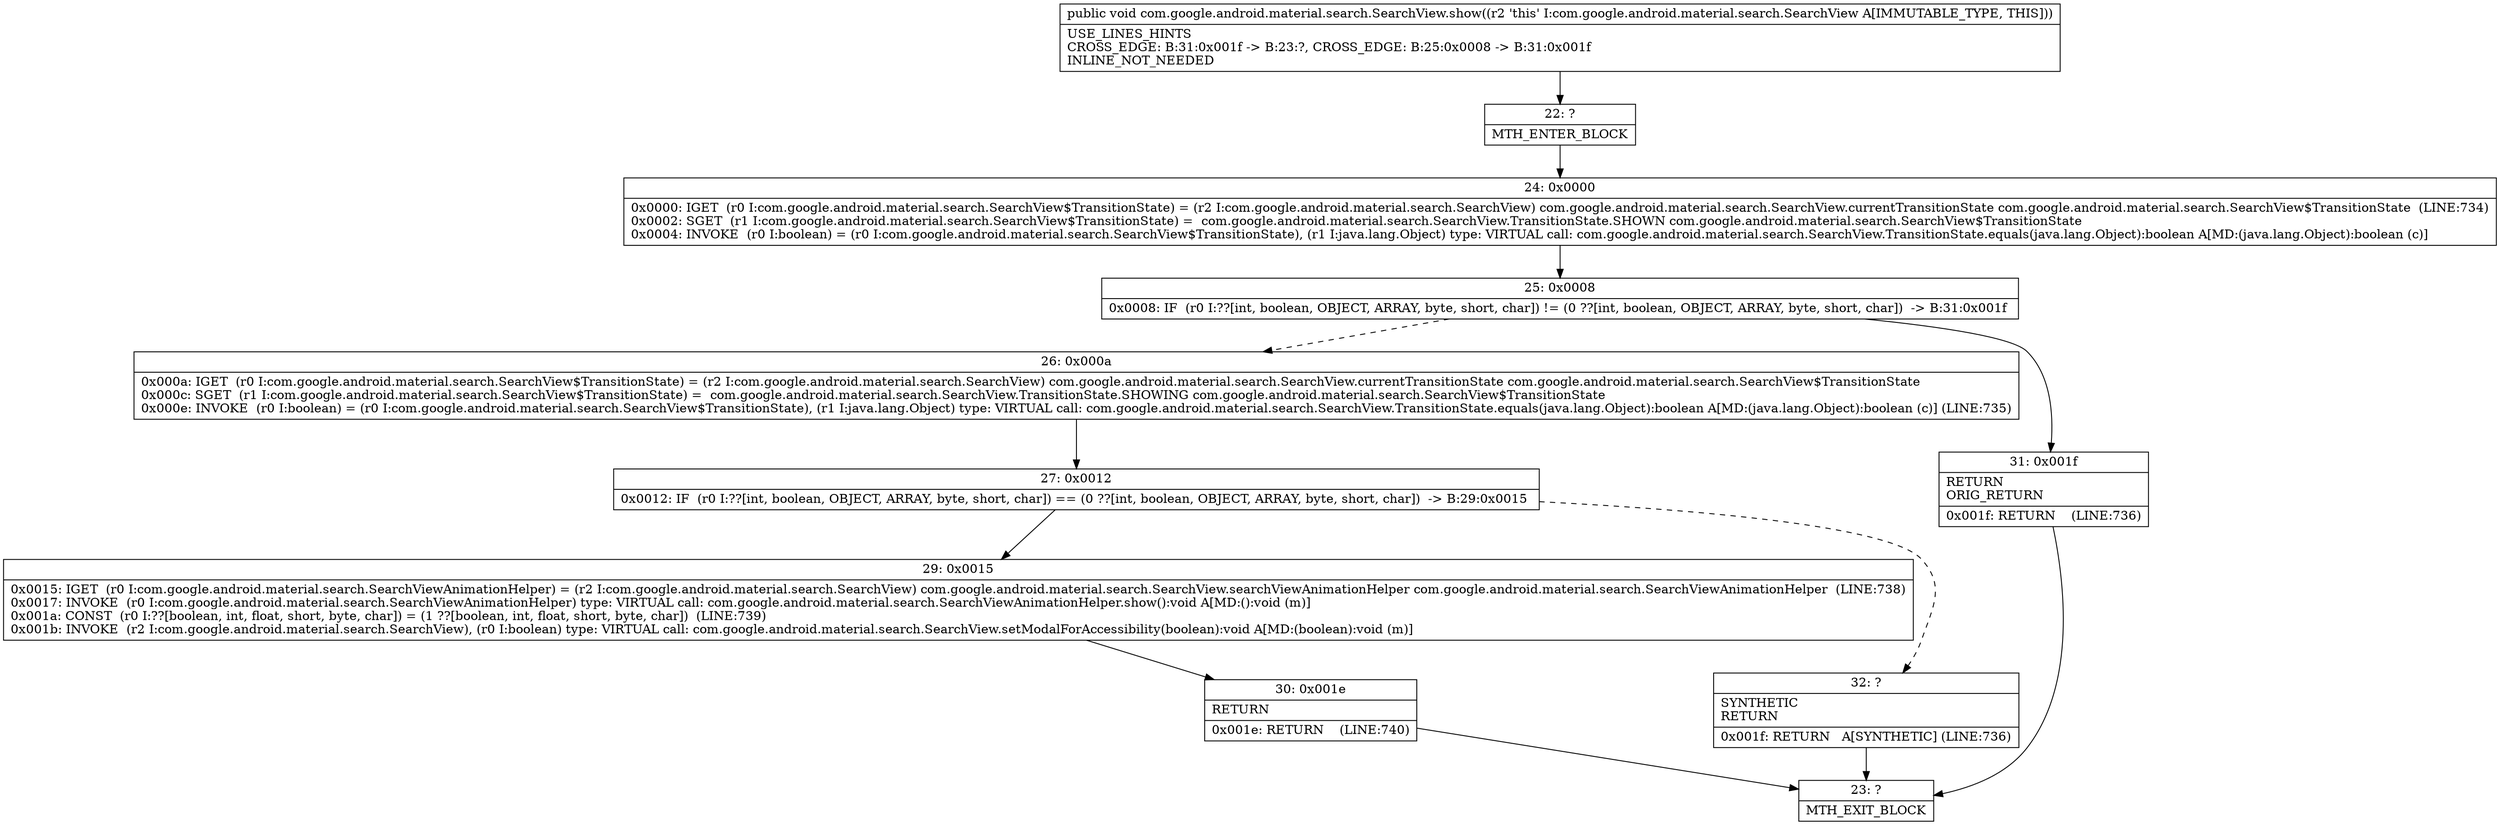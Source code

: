 digraph "CFG forcom.google.android.material.search.SearchView.show()V" {
Node_22 [shape=record,label="{22\:\ ?|MTH_ENTER_BLOCK\l}"];
Node_24 [shape=record,label="{24\:\ 0x0000|0x0000: IGET  (r0 I:com.google.android.material.search.SearchView$TransitionState) = (r2 I:com.google.android.material.search.SearchView) com.google.android.material.search.SearchView.currentTransitionState com.google.android.material.search.SearchView$TransitionState  (LINE:734)\l0x0002: SGET  (r1 I:com.google.android.material.search.SearchView$TransitionState) =  com.google.android.material.search.SearchView.TransitionState.SHOWN com.google.android.material.search.SearchView$TransitionState \l0x0004: INVOKE  (r0 I:boolean) = (r0 I:com.google.android.material.search.SearchView$TransitionState), (r1 I:java.lang.Object) type: VIRTUAL call: com.google.android.material.search.SearchView.TransitionState.equals(java.lang.Object):boolean A[MD:(java.lang.Object):boolean (c)]\l}"];
Node_25 [shape=record,label="{25\:\ 0x0008|0x0008: IF  (r0 I:??[int, boolean, OBJECT, ARRAY, byte, short, char]) != (0 ??[int, boolean, OBJECT, ARRAY, byte, short, char])  \-\> B:31:0x001f \l}"];
Node_26 [shape=record,label="{26\:\ 0x000a|0x000a: IGET  (r0 I:com.google.android.material.search.SearchView$TransitionState) = (r2 I:com.google.android.material.search.SearchView) com.google.android.material.search.SearchView.currentTransitionState com.google.android.material.search.SearchView$TransitionState \l0x000c: SGET  (r1 I:com.google.android.material.search.SearchView$TransitionState) =  com.google.android.material.search.SearchView.TransitionState.SHOWING com.google.android.material.search.SearchView$TransitionState \l0x000e: INVOKE  (r0 I:boolean) = (r0 I:com.google.android.material.search.SearchView$TransitionState), (r1 I:java.lang.Object) type: VIRTUAL call: com.google.android.material.search.SearchView.TransitionState.equals(java.lang.Object):boolean A[MD:(java.lang.Object):boolean (c)] (LINE:735)\l}"];
Node_27 [shape=record,label="{27\:\ 0x0012|0x0012: IF  (r0 I:??[int, boolean, OBJECT, ARRAY, byte, short, char]) == (0 ??[int, boolean, OBJECT, ARRAY, byte, short, char])  \-\> B:29:0x0015 \l}"];
Node_29 [shape=record,label="{29\:\ 0x0015|0x0015: IGET  (r0 I:com.google.android.material.search.SearchViewAnimationHelper) = (r2 I:com.google.android.material.search.SearchView) com.google.android.material.search.SearchView.searchViewAnimationHelper com.google.android.material.search.SearchViewAnimationHelper  (LINE:738)\l0x0017: INVOKE  (r0 I:com.google.android.material.search.SearchViewAnimationHelper) type: VIRTUAL call: com.google.android.material.search.SearchViewAnimationHelper.show():void A[MD:():void (m)]\l0x001a: CONST  (r0 I:??[boolean, int, float, short, byte, char]) = (1 ??[boolean, int, float, short, byte, char])  (LINE:739)\l0x001b: INVOKE  (r2 I:com.google.android.material.search.SearchView), (r0 I:boolean) type: VIRTUAL call: com.google.android.material.search.SearchView.setModalForAccessibility(boolean):void A[MD:(boolean):void (m)]\l}"];
Node_30 [shape=record,label="{30\:\ 0x001e|RETURN\l|0x001e: RETURN    (LINE:740)\l}"];
Node_23 [shape=record,label="{23\:\ ?|MTH_EXIT_BLOCK\l}"];
Node_32 [shape=record,label="{32\:\ ?|SYNTHETIC\lRETURN\l|0x001f: RETURN   A[SYNTHETIC] (LINE:736)\l}"];
Node_31 [shape=record,label="{31\:\ 0x001f|RETURN\lORIG_RETURN\l|0x001f: RETURN    (LINE:736)\l}"];
MethodNode[shape=record,label="{public void com.google.android.material.search.SearchView.show((r2 'this' I:com.google.android.material.search.SearchView A[IMMUTABLE_TYPE, THIS]))  | USE_LINES_HINTS\lCROSS_EDGE: B:31:0x001f \-\> B:23:?, CROSS_EDGE: B:25:0x0008 \-\> B:31:0x001f\lINLINE_NOT_NEEDED\l}"];
MethodNode -> Node_22;Node_22 -> Node_24;
Node_24 -> Node_25;
Node_25 -> Node_26[style=dashed];
Node_25 -> Node_31;
Node_26 -> Node_27;
Node_27 -> Node_29;
Node_27 -> Node_32[style=dashed];
Node_29 -> Node_30;
Node_30 -> Node_23;
Node_32 -> Node_23;
Node_31 -> Node_23;
}


